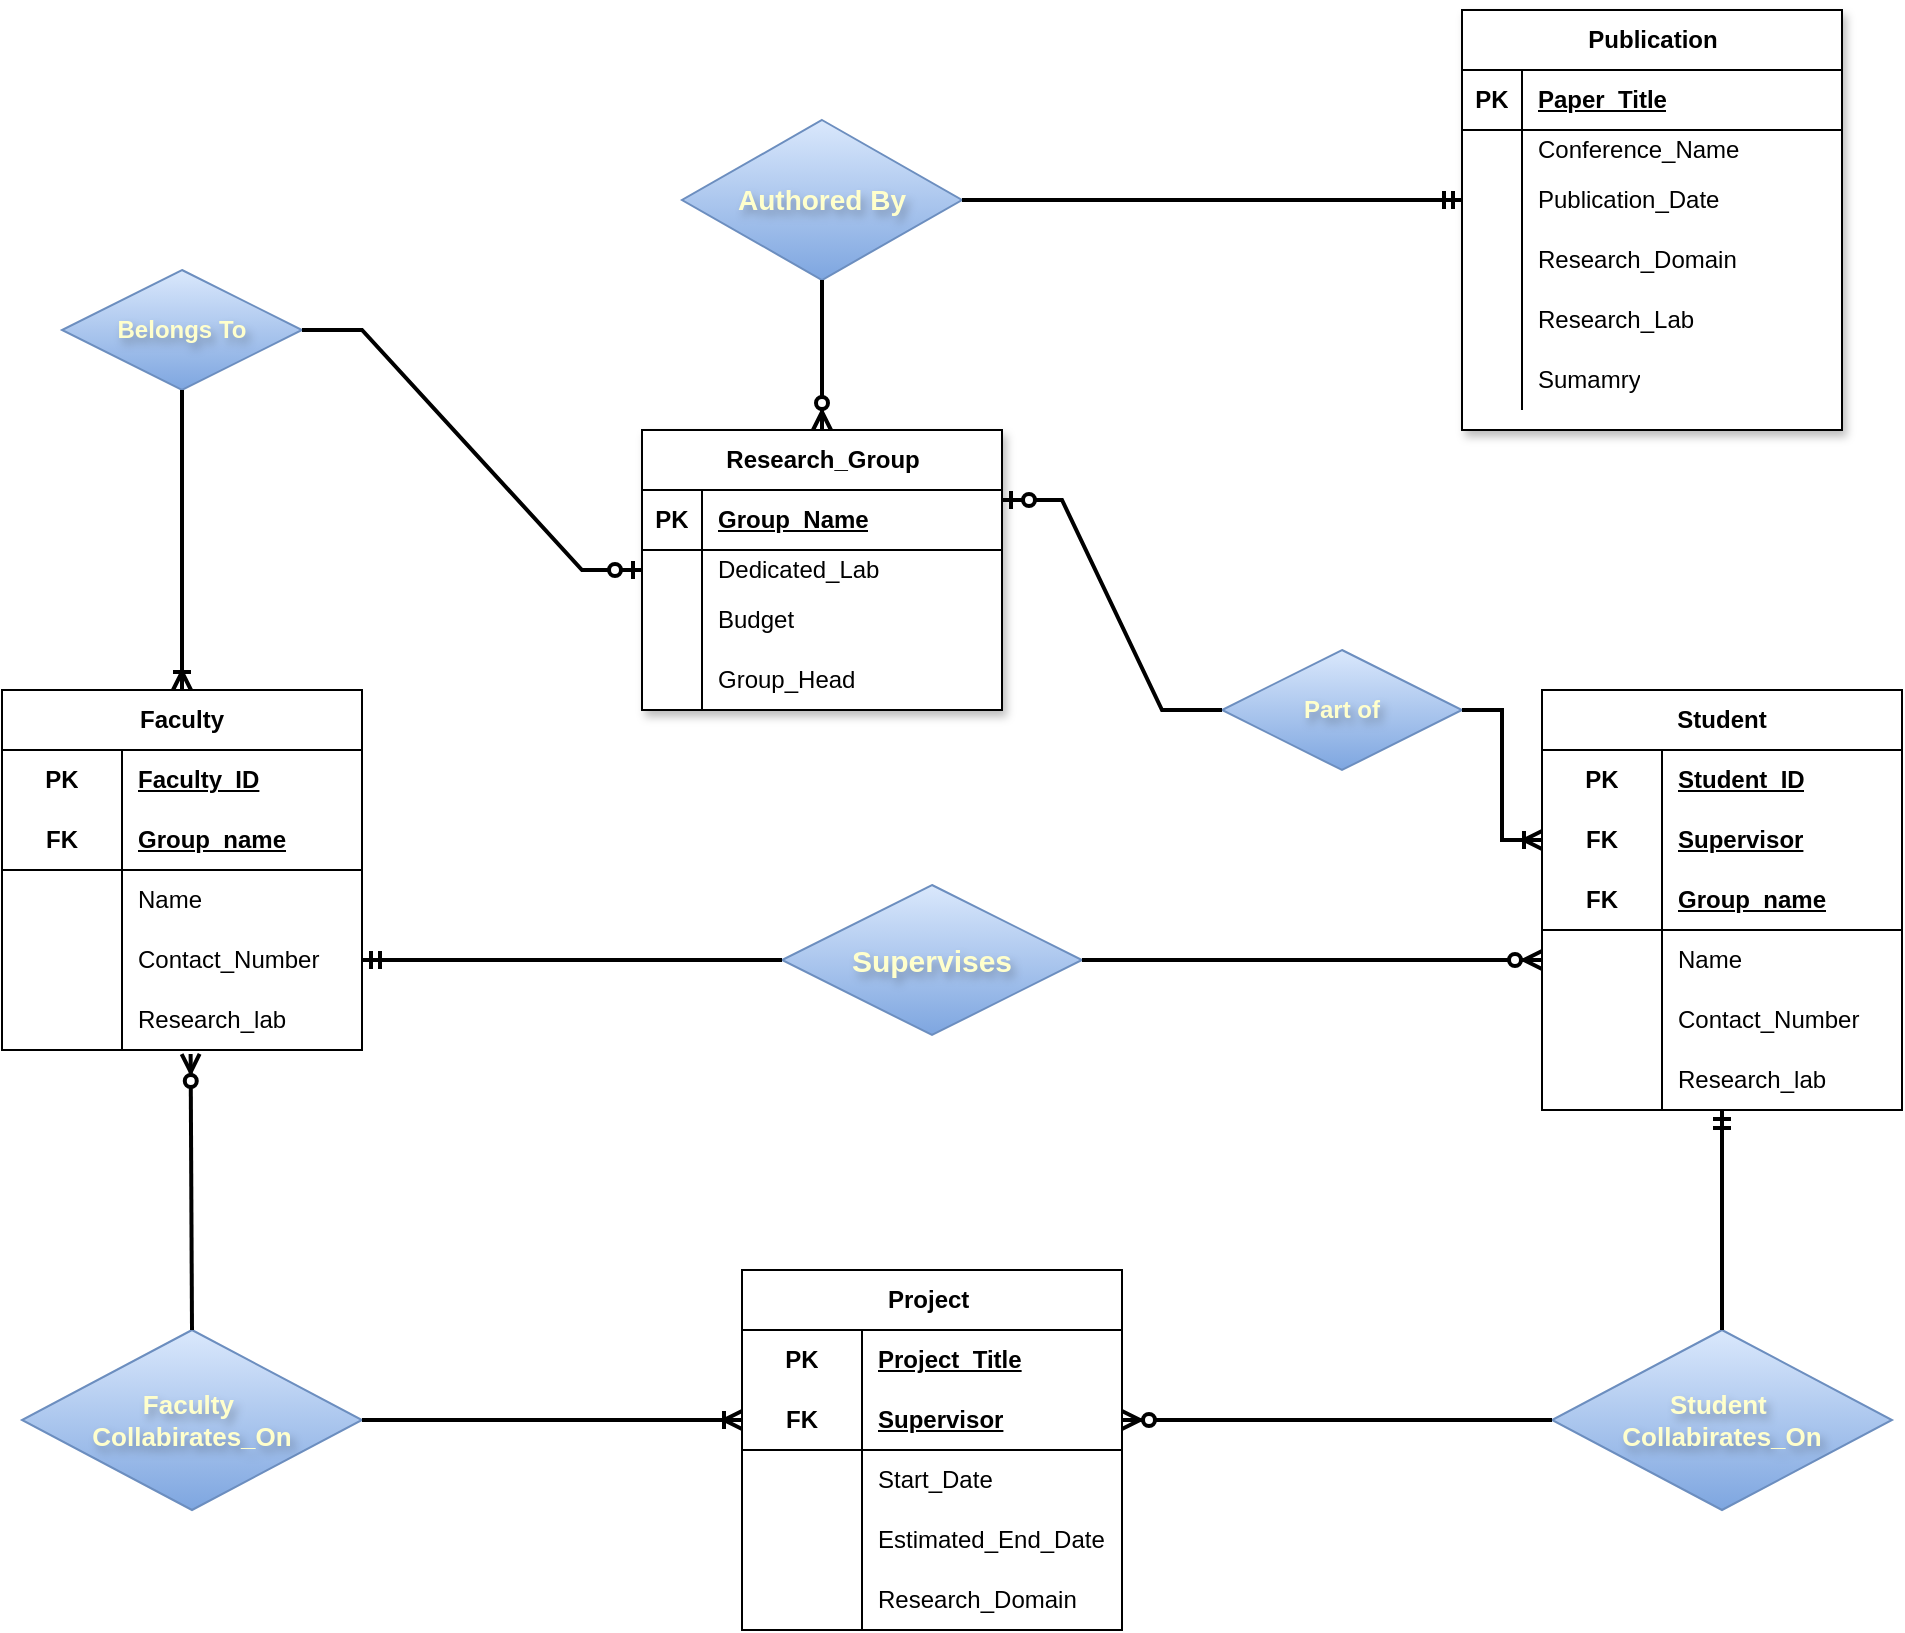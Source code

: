 <mxfile version="24.8.6">
  <diagram name="Page-1" id="Y7g_WqZgCFlrVJGTA6rj">
    <mxGraphModel dx="1050" dy="1726" grid="1" gridSize="10" guides="1" tooltips="1" connect="1" arrows="1" fold="1" page="1" pageScale="1" pageWidth="827" pageHeight="1169" math="0" shadow="0">
      <root>
        <mxCell id="0" />
        <mxCell id="1" parent="0" />
        <mxCell id="kS2PvovKEGz4N7qrqJaT-1" value="Research_Group" style="shape=table;startSize=30;container=1;collapsible=1;childLayout=tableLayout;fixedRows=1;rowLines=0;fontStyle=1;align=center;resizeLast=1;html=1;shadow=1;rounded=0;gradientColor=none;swimlaneFillColor=default;" parent="1" vertex="1">
          <mxGeometry x="410" y="-250" width="180" height="140" as="geometry" />
        </mxCell>
        <mxCell id="kS2PvovKEGz4N7qrqJaT-2" value="" style="shape=tableRow;horizontal=0;startSize=0;swimlaneHead=0;swimlaneBody=0;fillColor=none;collapsible=0;dropTarget=0;points=[[0,0.5],[1,0.5]];portConstraint=eastwest;top=0;left=0;right=0;bottom=1;swimlaneFillColor=default;" parent="kS2PvovKEGz4N7qrqJaT-1" vertex="1">
          <mxGeometry y="30" width="180" height="30" as="geometry" />
        </mxCell>
        <mxCell id="kS2PvovKEGz4N7qrqJaT-3" value="PK" style="shape=partialRectangle;connectable=0;fillColor=none;top=0;left=0;bottom=0;right=0;fontStyle=1;overflow=hidden;whiteSpace=wrap;html=1;swimlaneFillColor=default;" parent="kS2PvovKEGz4N7qrqJaT-2" vertex="1">
          <mxGeometry width="30" height="30" as="geometry">
            <mxRectangle width="30" height="30" as="alternateBounds" />
          </mxGeometry>
        </mxCell>
        <mxCell id="kS2PvovKEGz4N7qrqJaT-4" value="Group_Name" style="shape=partialRectangle;connectable=0;fillColor=none;top=0;left=0;bottom=0;right=0;align=left;spacingLeft=6;fontStyle=5;overflow=hidden;whiteSpace=wrap;html=1;swimlaneFillColor=default;" parent="kS2PvovKEGz4N7qrqJaT-2" vertex="1">
          <mxGeometry x="30" width="150" height="30" as="geometry">
            <mxRectangle width="150" height="30" as="alternateBounds" />
          </mxGeometry>
        </mxCell>
        <mxCell id="kS2PvovKEGz4N7qrqJaT-5" value="" style="shape=tableRow;horizontal=0;startSize=0;swimlaneHead=0;swimlaneBody=0;fillColor=none;collapsible=0;dropTarget=0;points=[[0,0.5],[1,0.5]];portConstraint=eastwest;top=0;left=0;right=0;bottom=0;swimlaneFillColor=default;" parent="kS2PvovKEGz4N7qrqJaT-1" vertex="1">
          <mxGeometry y="60" width="180" height="20" as="geometry" />
        </mxCell>
        <mxCell id="kS2PvovKEGz4N7qrqJaT-6" value="" style="shape=partialRectangle;connectable=0;fillColor=none;top=0;left=0;bottom=0;right=0;editable=1;overflow=hidden;whiteSpace=wrap;html=1;swimlaneFillColor=default;" parent="kS2PvovKEGz4N7qrqJaT-5" vertex="1">
          <mxGeometry width="30" height="20" as="geometry">
            <mxRectangle width="30" height="20" as="alternateBounds" />
          </mxGeometry>
        </mxCell>
        <mxCell id="kS2PvovKEGz4N7qrqJaT-7" value="Dedicated_Lab&lt;span style=&quot;white-space: pre;&quot;&gt;&#x9;&lt;/span&gt;&lt;span style=&quot;white-space: pre;&quot;&gt;&#x9;&lt;/span&gt;" style="shape=partialRectangle;connectable=0;fillColor=none;top=0;left=0;bottom=0;right=0;align=left;spacingLeft=6;overflow=hidden;whiteSpace=wrap;html=1;swimlaneFillColor=default;" parent="kS2PvovKEGz4N7qrqJaT-5" vertex="1">
          <mxGeometry x="30" width="150" height="20" as="geometry">
            <mxRectangle width="150" height="20" as="alternateBounds" />
          </mxGeometry>
        </mxCell>
        <mxCell id="kS2PvovKEGz4N7qrqJaT-8" value="" style="shape=tableRow;horizontal=0;startSize=0;swimlaneHead=0;swimlaneBody=0;fillColor=none;collapsible=0;dropTarget=0;points=[[0,0.5],[1,0.5]];portConstraint=eastwest;top=0;left=0;right=0;bottom=0;swimlaneFillColor=default;" parent="kS2PvovKEGz4N7qrqJaT-1" vertex="1">
          <mxGeometry y="80" width="180" height="30" as="geometry" />
        </mxCell>
        <mxCell id="kS2PvovKEGz4N7qrqJaT-9" value="" style="shape=partialRectangle;connectable=0;fillColor=none;top=0;left=0;bottom=0;right=0;editable=1;overflow=hidden;whiteSpace=wrap;html=1;swimlaneFillColor=default;" parent="kS2PvovKEGz4N7qrqJaT-8" vertex="1">
          <mxGeometry width="30" height="30" as="geometry">
            <mxRectangle width="30" height="30" as="alternateBounds" />
          </mxGeometry>
        </mxCell>
        <mxCell id="kS2PvovKEGz4N7qrqJaT-10" value="Budget" style="shape=partialRectangle;connectable=0;fillColor=none;top=0;left=0;bottom=0;right=0;align=left;spacingLeft=6;overflow=hidden;whiteSpace=wrap;html=1;swimlaneFillColor=default;" parent="kS2PvovKEGz4N7qrqJaT-8" vertex="1">
          <mxGeometry x="30" width="150" height="30" as="geometry">
            <mxRectangle width="150" height="30" as="alternateBounds" />
          </mxGeometry>
        </mxCell>
        <mxCell id="kS2PvovKEGz4N7qrqJaT-11" value="" style="shape=tableRow;horizontal=0;startSize=0;swimlaneHead=0;swimlaneBody=0;fillColor=none;collapsible=0;dropTarget=0;points=[[0,0.5],[1,0.5]];portConstraint=eastwest;top=0;left=0;right=0;bottom=0;swimlaneFillColor=default;" parent="kS2PvovKEGz4N7qrqJaT-1" vertex="1">
          <mxGeometry y="110" width="180" height="30" as="geometry" />
        </mxCell>
        <mxCell id="kS2PvovKEGz4N7qrqJaT-12" value="" style="shape=partialRectangle;connectable=0;fillColor=none;top=0;left=0;bottom=0;right=0;editable=1;overflow=hidden;whiteSpace=wrap;html=1;swimlaneFillColor=default;" parent="kS2PvovKEGz4N7qrqJaT-11" vertex="1">
          <mxGeometry width="30" height="30" as="geometry">
            <mxRectangle width="30" height="30" as="alternateBounds" />
          </mxGeometry>
        </mxCell>
        <mxCell id="kS2PvovKEGz4N7qrqJaT-13" value="Group_Head" style="shape=partialRectangle;connectable=0;fillColor=none;top=0;left=0;bottom=0;right=0;align=left;spacingLeft=6;overflow=hidden;whiteSpace=wrap;html=1;swimlaneFillColor=default;" parent="kS2PvovKEGz4N7qrqJaT-11" vertex="1">
          <mxGeometry x="30" width="150" height="30" as="geometry">
            <mxRectangle width="150" height="30" as="alternateBounds" />
          </mxGeometry>
        </mxCell>
        <mxCell id="8oBaKbRVnc3hOvaJ1JA1-115" value="Publication" style="shape=table;startSize=30;container=1;collapsible=1;childLayout=tableLayout;fixedRows=1;rowLines=0;fontStyle=1;align=center;resizeLast=1;html=1;shadow=1;rounded=0;gradientColor=none;swimlaneFillColor=default;" vertex="1" parent="1">
          <mxGeometry x="820" y="-460" width="190" height="210" as="geometry" />
        </mxCell>
        <mxCell id="8oBaKbRVnc3hOvaJ1JA1-116" value="" style="shape=tableRow;horizontal=0;startSize=0;swimlaneHead=0;swimlaneBody=0;fillColor=none;collapsible=0;dropTarget=0;points=[[0,0.5],[1,0.5]];portConstraint=eastwest;top=0;left=0;right=0;bottom=1;swimlaneFillColor=default;" vertex="1" parent="8oBaKbRVnc3hOvaJ1JA1-115">
          <mxGeometry y="30" width="190" height="30" as="geometry" />
        </mxCell>
        <mxCell id="8oBaKbRVnc3hOvaJ1JA1-117" value="PK" style="shape=partialRectangle;connectable=0;fillColor=none;top=0;left=0;bottom=0;right=0;fontStyle=1;overflow=hidden;whiteSpace=wrap;html=1;swimlaneFillColor=default;" vertex="1" parent="8oBaKbRVnc3hOvaJ1JA1-116">
          <mxGeometry width="30" height="30" as="geometry">
            <mxRectangle width="30" height="30" as="alternateBounds" />
          </mxGeometry>
        </mxCell>
        <mxCell id="8oBaKbRVnc3hOvaJ1JA1-118" value="Paper_Title" style="shape=partialRectangle;connectable=0;fillColor=none;top=0;left=0;bottom=0;right=0;align=left;spacingLeft=6;fontStyle=5;overflow=hidden;whiteSpace=wrap;html=1;swimlaneFillColor=default;" vertex="1" parent="8oBaKbRVnc3hOvaJ1JA1-116">
          <mxGeometry x="30" width="160" height="30" as="geometry">
            <mxRectangle width="160" height="30" as="alternateBounds" />
          </mxGeometry>
        </mxCell>
        <mxCell id="8oBaKbRVnc3hOvaJ1JA1-119" value="" style="shape=tableRow;horizontal=0;startSize=0;swimlaneHead=0;swimlaneBody=0;fillColor=none;collapsible=0;dropTarget=0;points=[[0,0.5],[1,0.5]];portConstraint=eastwest;top=0;left=0;right=0;bottom=0;swimlaneFillColor=default;" vertex="1" parent="8oBaKbRVnc3hOvaJ1JA1-115">
          <mxGeometry y="60" width="190" height="20" as="geometry" />
        </mxCell>
        <mxCell id="8oBaKbRVnc3hOvaJ1JA1-120" value="" style="shape=partialRectangle;connectable=0;fillColor=none;top=0;left=0;bottom=0;right=0;editable=1;overflow=hidden;whiteSpace=wrap;html=1;swimlaneFillColor=default;" vertex="1" parent="8oBaKbRVnc3hOvaJ1JA1-119">
          <mxGeometry width="30" height="20" as="geometry">
            <mxRectangle width="30" height="20" as="alternateBounds" />
          </mxGeometry>
        </mxCell>
        <mxCell id="8oBaKbRVnc3hOvaJ1JA1-121" value="Conference_Name" style="shape=partialRectangle;connectable=0;fillColor=none;top=0;left=0;bottom=0;right=0;align=left;spacingLeft=6;overflow=hidden;whiteSpace=wrap;html=1;swimlaneFillColor=default;" vertex="1" parent="8oBaKbRVnc3hOvaJ1JA1-119">
          <mxGeometry x="30" width="160" height="20" as="geometry">
            <mxRectangle width="160" height="20" as="alternateBounds" />
          </mxGeometry>
        </mxCell>
        <mxCell id="8oBaKbRVnc3hOvaJ1JA1-122" value="" style="shape=tableRow;horizontal=0;startSize=0;swimlaneHead=0;swimlaneBody=0;fillColor=none;collapsible=0;dropTarget=0;points=[[0,0.5],[1,0.5]];portConstraint=eastwest;top=0;left=0;right=0;bottom=0;swimlaneFillColor=default;" vertex="1" parent="8oBaKbRVnc3hOvaJ1JA1-115">
          <mxGeometry y="80" width="190" height="30" as="geometry" />
        </mxCell>
        <mxCell id="8oBaKbRVnc3hOvaJ1JA1-123" value="" style="shape=partialRectangle;connectable=0;fillColor=none;top=0;left=0;bottom=0;right=0;editable=1;overflow=hidden;whiteSpace=wrap;html=1;swimlaneFillColor=default;" vertex="1" parent="8oBaKbRVnc3hOvaJ1JA1-122">
          <mxGeometry width="30" height="30" as="geometry">
            <mxRectangle width="30" height="30" as="alternateBounds" />
          </mxGeometry>
        </mxCell>
        <mxCell id="8oBaKbRVnc3hOvaJ1JA1-124" value="Publication_Date" style="shape=partialRectangle;connectable=0;fillColor=none;top=0;left=0;bottom=0;right=0;align=left;spacingLeft=6;overflow=hidden;whiteSpace=wrap;html=1;swimlaneFillColor=default;" vertex="1" parent="8oBaKbRVnc3hOvaJ1JA1-122">
          <mxGeometry x="30" width="160" height="30" as="geometry">
            <mxRectangle width="160" height="30" as="alternateBounds" />
          </mxGeometry>
        </mxCell>
        <mxCell id="8oBaKbRVnc3hOvaJ1JA1-125" value="" style="shape=tableRow;horizontal=0;startSize=0;swimlaneHead=0;swimlaneBody=0;fillColor=none;collapsible=0;dropTarget=0;points=[[0,0.5],[1,0.5]];portConstraint=eastwest;top=0;left=0;right=0;bottom=0;swimlaneFillColor=default;" vertex="1" parent="8oBaKbRVnc3hOvaJ1JA1-115">
          <mxGeometry y="110" width="190" height="30" as="geometry" />
        </mxCell>
        <mxCell id="8oBaKbRVnc3hOvaJ1JA1-126" value="" style="shape=partialRectangle;connectable=0;fillColor=none;top=0;left=0;bottom=0;right=0;editable=1;overflow=hidden;whiteSpace=wrap;html=1;swimlaneFillColor=default;" vertex="1" parent="8oBaKbRVnc3hOvaJ1JA1-125">
          <mxGeometry width="30" height="30" as="geometry">
            <mxRectangle width="30" height="30" as="alternateBounds" />
          </mxGeometry>
        </mxCell>
        <mxCell id="8oBaKbRVnc3hOvaJ1JA1-127" value="Research_Domain" style="shape=partialRectangle;connectable=0;fillColor=none;top=0;left=0;bottom=0;right=0;align=left;spacingLeft=6;overflow=hidden;whiteSpace=wrap;html=1;swimlaneFillColor=default;" vertex="1" parent="8oBaKbRVnc3hOvaJ1JA1-125">
          <mxGeometry x="30" width="160" height="30" as="geometry">
            <mxRectangle width="160" height="30" as="alternateBounds" />
          </mxGeometry>
        </mxCell>
        <mxCell id="8oBaKbRVnc3hOvaJ1JA1-128" value="" style="shape=tableRow;horizontal=0;startSize=0;swimlaneHead=0;swimlaneBody=0;fillColor=none;collapsible=0;dropTarget=0;points=[[0,0.5],[1,0.5]];portConstraint=eastwest;top=0;left=0;right=0;bottom=0;swimlaneFillColor=default;" vertex="1" parent="8oBaKbRVnc3hOvaJ1JA1-115">
          <mxGeometry y="140" width="190" height="30" as="geometry" />
        </mxCell>
        <mxCell id="8oBaKbRVnc3hOvaJ1JA1-129" value="" style="shape=partialRectangle;connectable=0;fillColor=none;top=0;left=0;bottom=0;right=0;editable=1;overflow=hidden;whiteSpace=wrap;html=1;swimlaneFillColor=default;" vertex="1" parent="8oBaKbRVnc3hOvaJ1JA1-128">
          <mxGeometry width="30" height="30" as="geometry">
            <mxRectangle width="30" height="30" as="alternateBounds" />
          </mxGeometry>
        </mxCell>
        <mxCell id="8oBaKbRVnc3hOvaJ1JA1-130" value="Research_Lab" style="shape=partialRectangle;connectable=0;fillColor=none;top=0;left=0;bottom=0;right=0;align=left;spacingLeft=6;overflow=hidden;whiteSpace=wrap;html=1;swimlaneFillColor=default;" vertex="1" parent="8oBaKbRVnc3hOvaJ1JA1-128">
          <mxGeometry x="30" width="160" height="30" as="geometry">
            <mxRectangle width="160" height="30" as="alternateBounds" />
          </mxGeometry>
        </mxCell>
        <mxCell id="8oBaKbRVnc3hOvaJ1JA1-131" value="" style="shape=tableRow;horizontal=0;startSize=0;swimlaneHead=0;swimlaneBody=0;fillColor=none;collapsible=0;dropTarget=0;points=[[0,0.5],[1,0.5]];portConstraint=eastwest;top=0;left=0;right=0;bottom=0;swimlaneFillColor=default;" vertex="1" parent="8oBaKbRVnc3hOvaJ1JA1-115">
          <mxGeometry y="170" width="190" height="30" as="geometry" />
        </mxCell>
        <mxCell id="8oBaKbRVnc3hOvaJ1JA1-132" value="" style="shape=partialRectangle;connectable=0;fillColor=none;top=0;left=0;bottom=0;right=0;editable=1;overflow=hidden;whiteSpace=wrap;html=1;swimlaneFillColor=default;" vertex="1" parent="8oBaKbRVnc3hOvaJ1JA1-131">
          <mxGeometry width="30" height="30" as="geometry">
            <mxRectangle width="30" height="30" as="alternateBounds" />
          </mxGeometry>
        </mxCell>
        <mxCell id="8oBaKbRVnc3hOvaJ1JA1-133" value="Sumamry" style="shape=partialRectangle;connectable=0;fillColor=none;top=0;left=0;bottom=0;right=0;align=left;spacingLeft=6;overflow=hidden;whiteSpace=wrap;html=1;swimlaneFillColor=default;" vertex="1" parent="8oBaKbRVnc3hOvaJ1JA1-131">
          <mxGeometry x="30" width="160" height="30" as="geometry">
            <mxRectangle width="160" height="30" as="alternateBounds" />
          </mxGeometry>
        </mxCell>
        <mxCell id="8oBaKbRVnc3hOvaJ1JA1-51" value="Faculty" style="shape=table;startSize=30;container=1;collapsible=1;childLayout=tableLayout;fixedRows=1;rowLines=0;fontStyle=1;align=center;resizeLast=1;html=1;whiteSpace=wrap;swimlaneFillColor=default;" vertex="1" parent="1">
          <mxGeometry x="90" y="-120" width="180" height="180" as="geometry" />
        </mxCell>
        <mxCell id="8oBaKbRVnc3hOvaJ1JA1-52" value="" style="shape=tableRow;horizontal=0;startSize=0;swimlaneHead=0;swimlaneBody=0;fillColor=none;collapsible=0;dropTarget=0;points=[[0,0.5],[1,0.5]];portConstraint=eastwest;top=0;left=0;right=0;bottom=0;html=1;swimlaneFillColor=default;" vertex="1" parent="8oBaKbRVnc3hOvaJ1JA1-51">
          <mxGeometry y="30" width="180" height="30" as="geometry" />
        </mxCell>
        <mxCell id="8oBaKbRVnc3hOvaJ1JA1-53" value="PK" style="shape=partialRectangle;connectable=0;fillColor=none;top=0;left=0;bottom=0;right=0;fontStyle=1;overflow=hidden;html=1;whiteSpace=wrap;swimlaneFillColor=default;" vertex="1" parent="8oBaKbRVnc3hOvaJ1JA1-52">
          <mxGeometry width="60" height="30" as="geometry">
            <mxRectangle width="60" height="30" as="alternateBounds" />
          </mxGeometry>
        </mxCell>
        <mxCell id="8oBaKbRVnc3hOvaJ1JA1-54" value="Faculty_ID" style="shape=partialRectangle;connectable=0;fillColor=none;top=0;left=0;bottom=0;right=0;align=left;spacingLeft=6;fontStyle=5;overflow=hidden;html=1;whiteSpace=wrap;swimlaneFillColor=default;" vertex="1" parent="8oBaKbRVnc3hOvaJ1JA1-52">
          <mxGeometry x="60" width="120" height="30" as="geometry">
            <mxRectangle width="120" height="30" as="alternateBounds" />
          </mxGeometry>
        </mxCell>
        <mxCell id="8oBaKbRVnc3hOvaJ1JA1-55" value="" style="shape=tableRow;horizontal=0;startSize=0;swimlaneHead=0;swimlaneBody=0;fillColor=none;collapsible=0;dropTarget=0;points=[[0,0.5],[1,0.5]];portConstraint=eastwest;top=0;left=0;right=0;bottom=1;html=1;swimlaneFillColor=default;" vertex="1" parent="8oBaKbRVnc3hOvaJ1JA1-51">
          <mxGeometry y="60" width="180" height="30" as="geometry" />
        </mxCell>
        <mxCell id="8oBaKbRVnc3hOvaJ1JA1-56" value="FK" style="shape=partialRectangle;connectable=0;fillColor=none;top=0;left=0;bottom=0;right=0;fontStyle=1;overflow=hidden;html=1;whiteSpace=wrap;swimlaneFillColor=default;" vertex="1" parent="8oBaKbRVnc3hOvaJ1JA1-55">
          <mxGeometry width="60" height="30" as="geometry">
            <mxRectangle width="60" height="30" as="alternateBounds" />
          </mxGeometry>
        </mxCell>
        <mxCell id="8oBaKbRVnc3hOvaJ1JA1-57" value="Group_name" style="shape=partialRectangle;connectable=0;fillColor=none;top=0;left=0;bottom=0;right=0;align=left;spacingLeft=6;fontStyle=5;overflow=hidden;html=1;whiteSpace=wrap;swimlaneFillColor=default;" vertex="1" parent="8oBaKbRVnc3hOvaJ1JA1-55">
          <mxGeometry x="60" width="120" height="30" as="geometry">
            <mxRectangle width="120" height="30" as="alternateBounds" />
          </mxGeometry>
        </mxCell>
        <mxCell id="8oBaKbRVnc3hOvaJ1JA1-58" value="" style="shape=tableRow;horizontal=0;startSize=0;swimlaneHead=0;swimlaneBody=0;fillColor=none;collapsible=0;dropTarget=0;points=[[0,0.5],[1,0.5]];portConstraint=eastwest;top=0;left=0;right=0;bottom=0;html=1;swimlaneFillColor=default;" vertex="1" parent="8oBaKbRVnc3hOvaJ1JA1-51">
          <mxGeometry y="90" width="180" height="30" as="geometry" />
        </mxCell>
        <mxCell id="8oBaKbRVnc3hOvaJ1JA1-59" value="" style="shape=partialRectangle;connectable=0;fillColor=none;top=0;left=0;bottom=0;right=0;editable=1;overflow=hidden;html=1;whiteSpace=wrap;swimlaneFillColor=default;" vertex="1" parent="8oBaKbRVnc3hOvaJ1JA1-58">
          <mxGeometry width="60" height="30" as="geometry">
            <mxRectangle width="60" height="30" as="alternateBounds" />
          </mxGeometry>
        </mxCell>
        <mxCell id="8oBaKbRVnc3hOvaJ1JA1-60" value="Name" style="shape=partialRectangle;connectable=0;fillColor=none;top=0;left=0;bottom=0;right=0;align=left;spacingLeft=6;overflow=hidden;html=1;whiteSpace=wrap;swimlaneFillColor=default;" vertex="1" parent="8oBaKbRVnc3hOvaJ1JA1-58">
          <mxGeometry x="60" width="120" height="30" as="geometry">
            <mxRectangle width="120" height="30" as="alternateBounds" />
          </mxGeometry>
        </mxCell>
        <mxCell id="8oBaKbRVnc3hOvaJ1JA1-61" value="" style="shape=tableRow;horizontal=0;startSize=0;swimlaneHead=0;swimlaneBody=0;fillColor=none;collapsible=0;dropTarget=0;points=[[0,0.5],[1,0.5]];portConstraint=eastwest;top=0;left=0;right=0;bottom=0;html=1;swimlaneFillColor=default;" vertex="1" parent="8oBaKbRVnc3hOvaJ1JA1-51">
          <mxGeometry y="120" width="180" height="30" as="geometry" />
        </mxCell>
        <mxCell id="8oBaKbRVnc3hOvaJ1JA1-62" value="" style="shape=partialRectangle;connectable=0;fillColor=none;top=0;left=0;bottom=0;right=0;editable=1;overflow=hidden;html=1;whiteSpace=wrap;swimlaneFillColor=default;" vertex="1" parent="8oBaKbRVnc3hOvaJ1JA1-61">
          <mxGeometry width="60" height="30" as="geometry">
            <mxRectangle width="60" height="30" as="alternateBounds" />
          </mxGeometry>
        </mxCell>
        <mxCell id="8oBaKbRVnc3hOvaJ1JA1-63" value="Contact_Number" style="shape=partialRectangle;connectable=0;fillColor=none;top=0;left=0;bottom=0;right=0;align=left;spacingLeft=6;overflow=hidden;html=1;whiteSpace=wrap;swimlaneFillColor=default;" vertex="1" parent="8oBaKbRVnc3hOvaJ1JA1-61">
          <mxGeometry x="60" width="120" height="30" as="geometry">
            <mxRectangle width="120" height="30" as="alternateBounds" />
          </mxGeometry>
        </mxCell>
        <mxCell id="8oBaKbRVnc3hOvaJ1JA1-77" value="" style="shape=tableRow;horizontal=0;startSize=0;swimlaneHead=0;swimlaneBody=0;fillColor=none;collapsible=0;dropTarget=0;points=[[0,0.5],[1,0.5]];portConstraint=eastwest;top=0;left=0;right=0;bottom=0;html=1;swimlaneFillColor=default;" vertex="1" parent="8oBaKbRVnc3hOvaJ1JA1-51">
          <mxGeometry y="150" width="180" height="30" as="geometry" />
        </mxCell>
        <mxCell id="8oBaKbRVnc3hOvaJ1JA1-78" value="" style="shape=partialRectangle;connectable=0;fillColor=none;top=0;left=0;bottom=0;right=0;editable=1;overflow=hidden;html=1;whiteSpace=wrap;swimlaneFillColor=default;" vertex="1" parent="8oBaKbRVnc3hOvaJ1JA1-77">
          <mxGeometry width="60" height="30" as="geometry">
            <mxRectangle width="60" height="30" as="alternateBounds" />
          </mxGeometry>
        </mxCell>
        <mxCell id="8oBaKbRVnc3hOvaJ1JA1-79" value="Research_lab" style="shape=partialRectangle;connectable=0;fillColor=none;top=0;left=0;bottom=0;right=0;align=left;spacingLeft=6;overflow=hidden;html=1;whiteSpace=wrap;swimlaneFillColor=default;" vertex="1" parent="8oBaKbRVnc3hOvaJ1JA1-77">
          <mxGeometry x="60" width="120" height="30" as="geometry">
            <mxRectangle width="120" height="30" as="alternateBounds" />
          </mxGeometry>
        </mxCell>
        <mxCell id="8oBaKbRVnc3hOvaJ1JA1-99" value="Project&amp;nbsp;" style="shape=table;startSize=30;container=1;collapsible=1;childLayout=tableLayout;fixedRows=1;rowLines=0;fontStyle=1;align=center;resizeLast=1;html=1;whiteSpace=wrap;swimlaneFillColor=default;" vertex="1" parent="1">
          <mxGeometry x="460" y="170" width="190" height="180" as="geometry" />
        </mxCell>
        <mxCell id="8oBaKbRVnc3hOvaJ1JA1-100" value="" style="shape=tableRow;horizontal=0;startSize=0;swimlaneHead=0;swimlaneBody=0;fillColor=none;collapsible=0;dropTarget=0;points=[[0,0.5],[1,0.5]];portConstraint=eastwest;top=0;left=0;right=0;bottom=0;html=1;swimlaneFillColor=default;" vertex="1" parent="8oBaKbRVnc3hOvaJ1JA1-99">
          <mxGeometry y="30" width="190" height="30" as="geometry" />
        </mxCell>
        <mxCell id="8oBaKbRVnc3hOvaJ1JA1-101" value="PK" style="shape=partialRectangle;connectable=0;fillColor=none;top=0;left=0;bottom=0;right=0;fontStyle=1;overflow=hidden;html=1;whiteSpace=wrap;swimlaneFillColor=default;" vertex="1" parent="8oBaKbRVnc3hOvaJ1JA1-100">
          <mxGeometry width="60" height="30" as="geometry">
            <mxRectangle width="60" height="30" as="alternateBounds" />
          </mxGeometry>
        </mxCell>
        <mxCell id="8oBaKbRVnc3hOvaJ1JA1-102" value="Project_Title" style="shape=partialRectangle;connectable=0;fillColor=none;top=0;left=0;bottom=0;right=0;align=left;spacingLeft=6;fontStyle=5;overflow=hidden;html=1;whiteSpace=wrap;swimlaneFillColor=default;" vertex="1" parent="8oBaKbRVnc3hOvaJ1JA1-100">
          <mxGeometry x="60" width="130" height="30" as="geometry">
            <mxRectangle width="130" height="30" as="alternateBounds" />
          </mxGeometry>
        </mxCell>
        <mxCell id="8oBaKbRVnc3hOvaJ1JA1-103" value="" style="shape=tableRow;horizontal=0;startSize=0;swimlaneHead=0;swimlaneBody=0;fillColor=none;collapsible=0;dropTarget=0;points=[[0,0.5],[1,0.5]];portConstraint=eastwest;top=0;left=0;right=0;bottom=1;html=1;swimlaneFillColor=default;" vertex="1" parent="8oBaKbRVnc3hOvaJ1JA1-99">
          <mxGeometry y="60" width="190" height="30" as="geometry" />
        </mxCell>
        <mxCell id="8oBaKbRVnc3hOvaJ1JA1-104" value="FK" style="shape=partialRectangle;connectable=0;fillColor=none;top=0;left=0;bottom=0;right=0;fontStyle=1;overflow=hidden;html=1;whiteSpace=wrap;swimlaneFillColor=default;" vertex="1" parent="8oBaKbRVnc3hOvaJ1JA1-103">
          <mxGeometry width="60" height="30" as="geometry">
            <mxRectangle width="60" height="30" as="alternateBounds" />
          </mxGeometry>
        </mxCell>
        <mxCell id="8oBaKbRVnc3hOvaJ1JA1-105" value="Supervisor" style="shape=partialRectangle;connectable=0;fillColor=none;top=0;left=0;bottom=0;right=0;align=left;spacingLeft=6;fontStyle=5;overflow=hidden;html=1;whiteSpace=wrap;swimlaneFillColor=default;" vertex="1" parent="8oBaKbRVnc3hOvaJ1JA1-103">
          <mxGeometry x="60" width="130" height="30" as="geometry">
            <mxRectangle width="130" height="30" as="alternateBounds" />
          </mxGeometry>
        </mxCell>
        <mxCell id="8oBaKbRVnc3hOvaJ1JA1-106" value="" style="shape=tableRow;horizontal=0;startSize=0;swimlaneHead=0;swimlaneBody=0;fillColor=none;collapsible=0;dropTarget=0;points=[[0,0.5],[1,0.5]];portConstraint=eastwest;top=0;left=0;right=0;bottom=0;html=1;swimlaneFillColor=default;" vertex="1" parent="8oBaKbRVnc3hOvaJ1JA1-99">
          <mxGeometry y="90" width="190" height="30" as="geometry" />
        </mxCell>
        <mxCell id="8oBaKbRVnc3hOvaJ1JA1-107" value="" style="shape=partialRectangle;connectable=0;fillColor=none;top=0;left=0;bottom=0;right=0;editable=1;overflow=hidden;html=1;whiteSpace=wrap;swimlaneFillColor=default;" vertex="1" parent="8oBaKbRVnc3hOvaJ1JA1-106">
          <mxGeometry width="60" height="30" as="geometry">
            <mxRectangle width="60" height="30" as="alternateBounds" />
          </mxGeometry>
        </mxCell>
        <mxCell id="8oBaKbRVnc3hOvaJ1JA1-108" value="Start_Date" style="shape=partialRectangle;connectable=0;fillColor=none;top=0;left=0;bottom=0;right=0;align=left;spacingLeft=6;overflow=hidden;html=1;whiteSpace=wrap;swimlaneFillColor=default;" vertex="1" parent="8oBaKbRVnc3hOvaJ1JA1-106">
          <mxGeometry x="60" width="130" height="30" as="geometry">
            <mxRectangle width="130" height="30" as="alternateBounds" />
          </mxGeometry>
        </mxCell>
        <mxCell id="8oBaKbRVnc3hOvaJ1JA1-109" value="" style="shape=tableRow;horizontal=0;startSize=0;swimlaneHead=0;swimlaneBody=0;fillColor=none;collapsible=0;dropTarget=0;points=[[0,0.5],[1,0.5]];portConstraint=eastwest;top=0;left=0;right=0;bottom=0;html=1;swimlaneFillColor=default;" vertex="1" parent="8oBaKbRVnc3hOvaJ1JA1-99">
          <mxGeometry y="120" width="190" height="30" as="geometry" />
        </mxCell>
        <mxCell id="8oBaKbRVnc3hOvaJ1JA1-110" value="" style="shape=partialRectangle;connectable=0;fillColor=none;top=0;left=0;bottom=0;right=0;editable=1;overflow=hidden;html=1;whiteSpace=wrap;swimlaneFillColor=default;" vertex="1" parent="8oBaKbRVnc3hOvaJ1JA1-109">
          <mxGeometry width="60" height="30" as="geometry">
            <mxRectangle width="60" height="30" as="alternateBounds" />
          </mxGeometry>
        </mxCell>
        <mxCell id="8oBaKbRVnc3hOvaJ1JA1-111" value="Estimated_End_Date" style="shape=partialRectangle;connectable=0;fillColor=none;top=0;left=0;bottom=0;right=0;align=left;spacingLeft=6;overflow=hidden;html=1;whiteSpace=wrap;swimlaneFillColor=default;" vertex="1" parent="8oBaKbRVnc3hOvaJ1JA1-109">
          <mxGeometry x="60" width="130" height="30" as="geometry">
            <mxRectangle width="130" height="30" as="alternateBounds" />
          </mxGeometry>
        </mxCell>
        <mxCell id="8oBaKbRVnc3hOvaJ1JA1-112" value="" style="shape=tableRow;horizontal=0;startSize=0;swimlaneHead=0;swimlaneBody=0;fillColor=none;collapsible=0;dropTarget=0;points=[[0,0.5],[1,0.5]];portConstraint=eastwest;top=0;left=0;right=0;bottom=0;html=1;swimlaneFillColor=default;" vertex="1" parent="8oBaKbRVnc3hOvaJ1JA1-99">
          <mxGeometry y="150" width="190" height="30" as="geometry" />
        </mxCell>
        <mxCell id="8oBaKbRVnc3hOvaJ1JA1-113" value="" style="shape=partialRectangle;connectable=0;fillColor=none;top=0;left=0;bottom=0;right=0;editable=1;overflow=hidden;html=1;whiteSpace=wrap;swimlaneFillColor=default;" vertex="1" parent="8oBaKbRVnc3hOvaJ1JA1-112">
          <mxGeometry width="60" height="30" as="geometry">
            <mxRectangle width="60" height="30" as="alternateBounds" />
          </mxGeometry>
        </mxCell>
        <mxCell id="8oBaKbRVnc3hOvaJ1JA1-114" value="Research_Domain" style="shape=partialRectangle;connectable=0;fillColor=none;top=0;left=0;bottom=0;right=0;align=left;spacingLeft=6;overflow=hidden;html=1;whiteSpace=wrap;swimlaneFillColor=default;" vertex="1" parent="8oBaKbRVnc3hOvaJ1JA1-112">
          <mxGeometry x="60" width="130" height="30" as="geometry">
            <mxRectangle width="130" height="30" as="alternateBounds" />
          </mxGeometry>
        </mxCell>
        <mxCell id="8oBaKbRVnc3hOvaJ1JA1-80" value="Student" style="shape=table;startSize=30;container=1;collapsible=1;childLayout=tableLayout;fixedRows=1;rowLines=0;fontStyle=1;align=center;resizeLast=1;html=1;whiteSpace=wrap;swimlaneFillColor=default;" vertex="1" parent="1">
          <mxGeometry x="860" y="-120" width="180" height="210" as="geometry" />
        </mxCell>
        <mxCell id="8oBaKbRVnc3hOvaJ1JA1-81" value="" style="shape=tableRow;horizontal=0;startSize=0;swimlaneHead=0;swimlaneBody=0;fillColor=none;collapsible=0;dropTarget=0;points=[[0,0.5],[1,0.5]];portConstraint=eastwest;top=0;left=0;right=0;bottom=0;html=1;swimlaneFillColor=default;" vertex="1" parent="8oBaKbRVnc3hOvaJ1JA1-80">
          <mxGeometry y="30" width="180" height="30" as="geometry" />
        </mxCell>
        <mxCell id="8oBaKbRVnc3hOvaJ1JA1-82" value="PK" style="shape=partialRectangle;connectable=0;fillColor=none;top=0;left=0;bottom=0;right=0;fontStyle=1;overflow=hidden;html=1;whiteSpace=wrap;swimlaneFillColor=default;" vertex="1" parent="8oBaKbRVnc3hOvaJ1JA1-81">
          <mxGeometry width="60" height="30" as="geometry">
            <mxRectangle width="60" height="30" as="alternateBounds" />
          </mxGeometry>
        </mxCell>
        <mxCell id="8oBaKbRVnc3hOvaJ1JA1-83" value="Student_ID" style="shape=partialRectangle;connectable=0;fillColor=none;top=0;left=0;bottom=0;right=0;align=left;spacingLeft=6;fontStyle=5;overflow=hidden;html=1;whiteSpace=wrap;swimlaneFillColor=default;" vertex="1" parent="8oBaKbRVnc3hOvaJ1JA1-81">
          <mxGeometry x="60" width="120" height="30" as="geometry">
            <mxRectangle width="120" height="30" as="alternateBounds" />
          </mxGeometry>
        </mxCell>
        <mxCell id="8oBaKbRVnc3hOvaJ1JA1-96" value="" style="shape=tableRow;horizontal=0;startSize=0;swimlaneHead=0;swimlaneBody=0;fillColor=none;collapsible=0;dropTarget=0;points=[[0,0.5],[1,0.5]];portConstraint=eastwest;top=0;left=0;right=0;bottom=0;html=1;swimlaneFillColor=default;" vertex="1" parent="8oBaKbRVnc3hOvaJ1JA1-80">
          <mxGeometry y="60" width="180" height="30" as="geometry" />
        </mxCell>
        <mxCell id="8oBaKbRVnc3hOvaJ1JA1-97" value="FK" style="shape=partialRectangle;connectable=0;fillColor=none;top=0;left=0;bottom=0;right=0;fontStyle=1;overflow=hidden;html=1;whiteSpace=wrap;swimlaneFillColor=default;" vertex="1" parent="8oBaKbRVnc3hOvaJ1JA1-96">
          <mxGeometry width="60" height="30" as="geometry">
            <mxRectangle width="60" height="30" as="alternateBounds" />
          </mxGeometry>
        </mxCell>
        <mxCell id="8oBaKbRVnc3hOvaJ1JA1-98" value="Supervisor" style="shape=partialRectangle;connectable=0;fillColor=none;top=0;left=0;bottom=0;right=0;align=left;spacingLeft=6;fontStyle=5;overflow=hidden;html=1;whiteSpace=wrap;swimlaneFillColor=default;" vertex="1" parent="8oBaKbRVnc3hOvaJ1JA1-96">
          <mxGeometry x="60" width="120" height="30" as="geometry">
            <mxRectangle width="120" height="30" as="alternateBounds" />
          </mxGeometry>
        </mxCell>
        <mxCell id="8oBaKbRVnc3hOvaJ1JA1-84" value="" style="shape=tableRow;horizontal=0;startSize=0;swimlaneHead=0;swimlaneBody=0;fillColor=none;collapsible=0;dropTarget=0;points=[[0,0.5],[1,0.5]];portConstraint=eastwest;top=0;left=0;right=0;bottom=1;html=1;swimlaneFillColor=default;" vertex="1" parent="8oBaKbRVnc3hOvaJ1JA1-80">
          <mxGeometry y="90" width="180" height="30" as="geometry" />
        </mxCell>
        <mxCell id="8oBaKbRVnc3hOvaJ1JA1-85" value="FK" style="shape=partialRectangle;connectable=0;fillColor=none;top=0;left=0;bottom=0;right=0;fontStyle=1;overflow=hidden;html=1;whiteSpace=wrap;swimlaneFillColor=default;" vertex="1" parent="8oBaKbRVnc3hOvaJ1JA1-84">
          <mxGeometry width="60" height="30" as="geometry">
            <mxRectangle width="60" height="30" as="alternateBounds" />
          </mxGeometry>
        </mxCell>
        <mxCell id="8oBaKbRVnc3hOvaJ1JA1-86" value="Group_name" style="shape=partialRectangle;connectable=0;fillColor=none;top=0;left=0;bottom=0;right=0;align=left;spacingLeft=6;fontStyle=5;overflow=hidden;html=1;whiteSpace=wrap;swimlaneFillColor=default;" vertex="1" parent="8oBaKbRVnc3hOvaJ1JA1-84">
          <mxGeometry x="60" width="120" height="30" as="geometry">
            <mxRectangle width="120" height="30" as="alternateBounds" />
          </mxGeometry>
        </mxCell>
        <mxCell id="8oBaKbRVnc3hOvaJ1JA1-87" value="" style="shape=tableRow;horizontal=0;startSize=0;swimlaneHead=0;swimlaneBody=0;fillColor=none;collapsible=0;dropTarget=0;points=[[0,0.5],[1,0.5]];portConstraint=eastwest;top=0;left=0;right=0;bottom=0;html=1;swimlaneFillColor=default;" vertex="1" parent="8oBaKbRVnc3hOvaJ1JA1-80">
          <mxGeometry y="120" width="180" height="30" as="geometry" />
        </mxCell>
        <mxCell id="8oBaKbRVnc3hOvaJ1JA1-88" value="" style="shape=partialRectangle;connectable=0;fillColor=none;top=0;left=0;bottom=0;right=0;editable=1;overflow=hidden;html=1;whiteSpace=wrap;swimlaneFillColor=default;" vertex="1" parent="8oBaKbRVnc3hOvaJ1JA1-87">
          <mxGeometry width="60" height="30" as="geometry">
            <mxRectangle width="60" height="30" as="alternateBounds" />
          </mxGeometry>
        </mxCell>
        <mxCell id="8oBaKbRVnc3hOvaJ1JA1-89" value="Name" style="shape=partialRectangle;connectable=0;fillColor=none;top=0;left=0;bottom=0;right=0;align=left;spacingLeft=6;overflow=hidden;html=1;whiteSpace=wrap;swimlaneFillColor=default;" vertex="1" parent="8oBaKbRVnc3hOvaJ1JA1-87">
          <mxGeometry x="60" width="120" height="30" as="geometry">
            <mxRectangle width="120" height="30" as="alternateBounds" />
          </mxGeometry>
        </mxCell>
        <mxCell id="8oBaKbRVnc3hOvaJ1JA1-90" value="" style="shape=tableRow;horizontal=0;startSize=0;swimlaneHead=0;swimlaneBody=0;fillColor=none;collapsible=0;dropTarget=0;points=[[0,0.5],[1,0.5]];portConstraint=eastwest;top=0;left=0;right=0;bottom=0;html=1;swimlaneFillColor=default;" vertex="1" parent="8oBaKbRVnc3hOvaJ1JA1-80">
          <mxGeometry y="150" width="180" height="30" as="geometry" />
        </mxCell>
        <mxCell id="8oBaKbRVnc3hOvaJ1JA1-91" value="" style="shape=partialRectangle;connectable=0;fillColor=none;top=0;left=0;bottom=0;right=0;editable=1;overflow=hidden;html=1;whiteSpace=wrap;swimlaneFillColor=default;" vertex="1" parent="8oBaKbRVnc3hOvaJ1JA1-90">
          <mxGeometry width="60" height="30" as="geometry">
            <mxRectangle width="60" height="30" as="alternateBounds" />
          </mxGeometry>
        </mxCell>
        <mxCell id="8oBaKbRVnc3hOvaJ1JA1-92" value="Contact_Number" style="shape=partialRectangle;connectable=0;fillColor=none;top=0;left=0;bottom=0;right=0;align=left;spacingLeft=6;overflow=hidden;html=1;whiteSpace=wrap;swimlaneFillColor=default;" vertex="1" parent="8oBaKbRVnc3hOvaJ1JA1-90">
          <mxGeometry x="60" width="120" height="30" as="geometry">
            <mxRectangle width="120" height="30" as="alternateBounds" />
          </mxGeometry>
        </mxCell>
        <mxCell id="8oBaKbRVnc3hOvaJ1JA1-93" value="" style="shape=tableRow;horizontal=0;startSize=0;swimlaneHead=0;swimlaneBody=0;fillColor=none;collapsible=0;dropTarget=0;points=[[0,0.5],[1,0.5]];portConstraint=eastwest;top=0;left=0;right=0;bottom=0;html=1;swimlaneFillColor=default;" vertex="1" parent="8oBaKbRVnc3hOvaJ1JA1-80">
          <mxGeometry y="180" width="180" height="30" as="geometry" />
        </mxCell>
        <mxCell id="8oBaKbRVnc3hOvaJ1JA1-94" value="" style="shape=partialRectangle;connectable=0;fillColor=none;top=0;left=0;bottom=0;right=0;editable=1;overflow=hidden;html=1;whiteSpace=wrap;swimlaneFillColor=default;" vertex="1" parent="8oBaKbRVnc3hOvaJ1JA1-93">
          <mxGeometry width="60" height="30" as="geometry">
            <mxRectangle width="60" height="30" as="alternateBounds" />
          </mxGeometry>
        </mxCell>
        <mxCell id="8oBaKbRVnc3hOvaJ1JA1-95" value="Research_lab" style="shape=partialRectangle;connectable=0;fillColor=none;top=0;left=0;bottom=0;right=0;align=left;spacingLeft=6;overflow=hidden;html=1;whiteSpace=wrap;swimlaneFillColor=default;" vertex="1" parent="8oBaKbRVnc3hOvaJ1JA1-93">
          <mxGeometry x="60" width="120" height="30" as="geometry">
            <mxRectangle width="120" height="30" as="alternateBounds" />
          </mxGeometry>
        </mxCell>
        <mxCell id="8oBaKbRVnc3hOvaJ1JA1-134" value="&lt;b&gt;Belongs To&lt;/b&gt;" style="shape=rhombus;perimeter=rhombusPerimeter;whiteSpace=wrap;html=1;align=center;fillColor=#dae8fc;strokeColor=#6c8ebf;gradientColor=#7ea6e0;labelBackgroundColor=none;labelBorderColor=none;textShadow=1;spacingTop=0;fontColor=#FFFFCC;" vertex="1" parent="1">
          <mxGeometry x="120" y="-330" width="120" height="60" as="geometry" />
        </mxCell>
        <mxCell id="8oBaKbRVnc3hOvaJ1JA1-154" value="&lt;b&gt;&lt;font style=&quot;font-size: 14px;&quot;&gt;Authored By&lt;/font&gt;&lt;/b&gt;" style="shape=rhombus;perimeter=rhombusPerimeter;whiteSpace=wrap;html=1;align=center;fillColor=#dae8fc;strokeColor=#6c8ebf;gradientColor=#7ea6e0;labelBackgroundColor=none;labelBorderColor=none;textShadow=1;spacingTop=0;fontColor=#FFFFCC;" vertex="1" parent="1">
          <mxGeometry x="430" y="-405" width="140" height="80" as="geometry" />
        </mxCell>
        <mxCell id="8oBaKbRVnc3hOvaJ1JA1-138" value="&lt;b&gt;Part of&lt;/b&gt;" style="shape=rhombus;perimeter=rhombusPerimeter;whiteSpace=wrap;html=1;align=center;fillColor=#dae8fc;strokeColor=#6c8ebf;gradientColor=#7ea6e0;labelBackgroundColor=none;labelBorderColor=none;textShadow=1;spacingTop=0;fontColor=#FFFFCC;" vertex="1" parent="1">
          <mxGeometry x="700" y="-140" width="120" height="60" as="geometry" />
        </mxCell>
        <mxCell id="8oBaKbRVnc3hOvaJ1JA1-143" value="&lt;b&gt;&lt;font style=&quot;font-size: 15px;&quot;&gt;Supervises&lt;/font&gt;&lt;/b&gt;" style="shape=rhombus;perimeter=rhombusPerimeter;whiteSpace=wrap;html=1;align=center;fillColor=#dae8fc;strokeColor=#6c8ebf;gradientColor=#7ea6e0;labelBackgroundColor=none;labelBorderColor=none;textShadow=1;spacingTop=0;fontColor=#FFFFCC;" vertex="1" parent="1">
          <mxGeometry x="480" y="-22.5" width="150" height="75" as="geometry" />
        </mxCell>
        <mxCell id="8oBaKbRVnc3hOvaJ1JA1-147" value="&lt;b style=&quot;font-size: 13px;&quot;&gt;&lt;font style=&quot;font-size: 13px;&quot;&gt;Faculty&amp;nbsp;&lt;/font&gt;&lt;/b&gt;&lt;div style=&quot;font-size: 13px;&quot;&gt;&lt;b style=&quot;&quot;&gt;&lt;font style=&quot;font-size: 13px;&quot;&gt;Collabirates_On&lt;/font&gt;&lt;/b&gt;&lt;/div&gt;" style="shape=rhombus;perimeter=rhombusPerimeter;whiteSpace=wrap;html=1;align=center;fillColor=#dae8fc;strokeColor=#6c8ebf;gradientColor=#7ea6e0;labelBackgroundColor=none;labelBorderColor=none;textShadow=1;spacingTop=0;fontColor=#FFFFCC;" vertex="1" parent="1">
          <mxGeometry x="100" y="200" width="170" height="90" as="geometry" />
        </mxCell>
        <mxCell id="8oBaKbRVnc3hOvaJ1JA1-148" value="&lt;b style=&quot;font-size: 13px;&quot;&gt;&lt;font style=&quot;font-size: 13px;&quot;&gt;Student&amp;nbsp;&lt;/font&gt;&lt;/b&gt;&lt;div style=&quot;font-size: 13px;&quot;&gt;&lt;b style=&quot;&quot;&gt;&lt;font style=&quot;font-size: 13px;&quot;&gt;Collabirates_On&lt;/font&gt;&lt;/b&gt;&lt;/div&gt;" style="shape=rhombus;perimeter=rhombusPerimeter;whiteSpace=wrap;html=1;align=center;fillColor=#dae8fc;strokeColor=#6c8ebf;gradientColor=#7ea6e0;labelBackgroundColor=none;labelBorderColor=none;textShadow=1;spacingTop=0;fontColor=#FFFFCC;" vertex="1" parent="1">
          <mxGeometry x="865" y="200" width="170" height="90" as="geometry" />
        </mxCell>
        <mxCell id="8oBaKbRVnc3hOvaJ1JA1-136" value="" style="fontSize=12;html=1;endArrow=ERoneToMany;rounded=0;exitX=0.5;exitY=1;exitDx=0;exitDy=0;entryX=0.5;entryY=0;entryDx=0;entryDy=0;strokeWidth=2;" edge="1" parent="1" source="8oBaKbRVnc3hOvaJ1JA1-134" target="8oBaKbRVnc3hOvaJ1JA1-51">
          <mxGeometry width="100" height="100" relative="1" as="geometry">
            <mxPoint x="390" y="400" as="sourcePoint" />
            <mxPoint x="40" y="430" as="targetPoint" />
          </mxGeometry>
        </mxCell>
        <mxCell id="8oBaKbRVnc3hOvaJ1JA1-140" value="" style="fontSize=12;html=1;endArrow=ERoneToMany;rounded=0;entryX=0;entryY=0.5;entryDx=0;entryDy=0;exitX=1;exitY=0.5;exitDx=0;exitDy=0;strokeWidth=2;startSize=9;jumpStyle=arc;edgeStyle=orthogonalEdgeStyle;" edge="1" parent="1" source="8oBaKbRVnc3hOvaJ1JA1-138" target="8oBaKbRVnc3hOvaJ1JA1-96">
          <mxGeometry width="100" height="100" relative="1" as="geometry">
            <mxPoint x="870" y="-220" as="sourcePoint" />
            <mxPoint x="1000" y="45" as="targetPoint" />
          </mxGeometry>
        </mxCell>
        <mxCell id="8oBaKbRVnc3hOvaJ1JA1-137" value="" style="edgeStyle=entityRelationEdgeStyle;fontSize=12;html=1;endArrow=ERzeroToOne;endFill=1;rounded=0;exitX=1;exitY=0.5;exitDx=0;exitDy=0;entryX=0;entryY=0.5;entryDx=0;entryDy=0;strokeWidth=2;" edge="1" parent="1" source="8oBaKbRVnc3hOvaJ1JA1-134" target="kS2PvovKEGz4N7qrqJaT-5">
          <mxGeometry width="100" height="100" relative="1" as="geometry">
            <mxPoint x="440" y="310" as="sourcePoint" />
            <mxPoint x="540" y="210" as="targetPoint" />
          </mxGeometry>
        </mxCell>
        <mxCell id="8oBaKbRVnc3hOvaJ1JA1-139" value="" style="edgeStyle=entityRelationEdgeStyle;fontSize=12;html=1;endArrow=ERzeroToOne;endFill=1;rounded=0;exitX=0;exitY=0.5;exitDx=0;exitDy=0;entryX=1;entryY=0.25;entryDx=0;entryDy=0;strokeWidth=2;" edge="1" parent="1" source="8oBaKbRVnc3hOvaJ1JA1-138" target="kS2PvovKEGz4N7qrqJaT-1">
          <mxGeometry width="100" height="100" relative="1" as="geometry">
            <mxPoint x="740" y="-100" as="sourcePoint" />
            <mxPoint x="800" y="-50" as="targetPoint" />
          </mxGeometry>
        </mxCell>
        <mxCell id="8oBaKbRVnc3hOvaJ1JA1-144" value="" style="edgeStyle=entityRelationEdgeStyle;fontSize=12;html=1;endArrow=ERzeroToMany;endFill=1;rounded=0;entryX=0;entryY=0.5;entryDx=0;entryDy=0;exitX=1;exitY=0.5;exitDx=0;exitDy=0;strokeWidth=2;" edge="1" parent="1" source="8oBaKbRVnc3hOvaJ1JA1-143" target="8oBaKbRVnc3hOvaJ1JA1-87">
          <mxGeometry width="100" height="100" relative="1" as="geometry">
            <mxPoint x="530" y="140" as="sourcePoint" />
            <mxPoint x="630" y="40" as="targetPoint" />
          </mxGeometry>
        </mxCell>
        <mxCell id="8oBaKbRVnc3hOvaJ1JA1-145" value="" style="edgeStyle=entityRelationEdgeStyle;fontSize=12;html=1;endArrow=ERmandOne;rounded=0;entryX=1;entryY=0.5;entryDx=0;entryDy=0;exitX=0;exitY=0.5;exitDx=0;exitDy=0;curved=0;strokeWidth=2;" edge="1" parent="1" source="8oBaKbRVnc3hOvaJ1JA1-143" target="8oBaKbRVnc3hOvaJ1JA1-61">
          <mxGeometry width="100" height="100" relative="1" as="geometry">
            <mxPoint x="530" y="140" as="sourcePoint" />
            <mxPoint x="340" y="180" as="targetPoint" />
          </mxGeometry>
        </mxCell>
        <mxCell id="8oBaKbRVnc3hOvaJ1JA1-149" value="" style="fontSize=12;html=1;endArrow=ERmandOne;rounded=0;exitX=0.5;exitY=0;exitDx=0;exitDy=0;strokeWidth=2;" edge="1" parent="1" source="8oBaKbRVnc3hOvaJ1JA1-148" target="8oBaKbRVnc3hOvaJ1JA1-93">
          <mxGeometry width="100" height="100" relative="1" as="geometry">
            <mxPoint x="1000" y="200" as="sourcePoint" />
            <mxPoint x="950" y="92" as="targetPoint" />
          </mxGeometry>
        </mxCell>
        <mxCell id="8oBaKbRVnc3hOvaJ1JA1-150" value="" style="fontSize=12;html=1;endArrow=ERzeroToMany;endFill=1;rounded=0;exitX=0;exitY=0.5;exitDx=0;exitDy=0;entryX=1;entryY=0.5;entryDx=0;entryDy=0;strokeWidth=2;" edge="1" parent="1" source="8oBaKbRVnc3hOvaJ1JA1-148" target="8oBaKbRVnc3hOvaJ1JA1-103">
          <mxGeometry width="100" height="100" relative="1" as="geometry">
            <mxPoint x="810" y="370" as="sourcePoint" />
            <mxPoint x="670" y="300" as="targetPoint" />
          </mxGeometry>
        </mxCell>
        <mxCell id="8oBaKbRVnc3hOvaJ1JA1-151" value="" style="edgeStyle=entityRelationEdgeStyle;fontSize=12;html=1;endArrow=ERoneToMany;rounded=0;entryX=0;entryY=0.5;entryDx=0;entryDy=0;exitX=1;exitY=0.5;exitDx=0;exitDy=0;strokeWidth=2;" edge="1" parent="1" source="8oBaKbRVnc3hOvaJ1JA1-147" target="8oBaKbRVnc3hOvaJ1JA1-103">
          <mxGeometry width="100" height="100" relative="1" as="geometry">
            <mxPoint x="530" y="320" as="sourcePoint" />
            <mxPoint x="630" y="220" as="targetPoint" />
          </mxGeometry>
        </mxCell>
        <mxCell id="8oBaKbRVnc3hOvaJ1JA1-152" value="" style="fontSize=12;html=1;endArrow=ERzeroToMany;endFill=1;rounded=0;exitX=0.5;exitY=0;exitDx=0;exitDy=0;entryX=0.524;entryY=1.067;entryDx=0;entryDy=0;entryPerimeter=0;strokeWidth=2;" edge="1" parent="1" source="8oBaKbRVnc3hOvaJ1JA1-147" target="8oBaKbRVnc3hOvaJ1JA1-77">
          <mxGeometry width="100" height="100" relative="1" as="geometry">
            <mxPoint x="530" y="220" as="sourcePoint" />
            <mxPoint x="205" y="70" as="targetPoint" />
          </mxGeometry>
        </mxCell>
        <mxCell id="8oBaKbRVnc3hOvaJ1JA1-156" value="" style="fontSize=12;html=1;endArrow=ERzeroToMany;endFill=1;rounded=0;entryX=0.5;entryY=0;entryDx=0;entryDy=0;exitX=0.5;exitY=1;exitDx=0;exitDy=0;strokeWidth=2;" edge="1" parent="1" source="8oBaKbRVnc3hOvaJ1JA1-154" target="kS2PvovKEGz4N7qrqJaT-1">
          <mxGeometry width="100" height="100" relative="1" as="geometry">
            <mxPoint x="530" y="-180" as="sourcePoint" />
            <mxPoint x="630" y="-280" as="targetPoint" />
          </mxGeometry>
        </mxCell>
        <mxCell id="8oBaKbRVnc3hOvaJ1JA1-157" value="" style="fontSize=12;html=1;endArrow=ERmandOne;rounded=0;entryX=0;entryY=0.5;entryDx=0;entryDy=0;exitX=1;exitY=0.5;exitDx=0;exitDy=0;strokeWidth=2;" edge="1" parent="1" source="8oBaKbRVnc3hOvaJ1JA1-154" target="8oBaKbRVnc3hOvaJ1JA1-122">
          <mxGeometry width="100" height="100" relative="1" as="geometry">
            <mxPoint x="530" y="-180" as="sourcePoint" />
            <mxPoint x="630" y="-280" as="targetPoint" />
          </mxGeometry>
        </mxCell>
      </root>
    </mxGraphModel>
  </diagram>
</mxfile>

